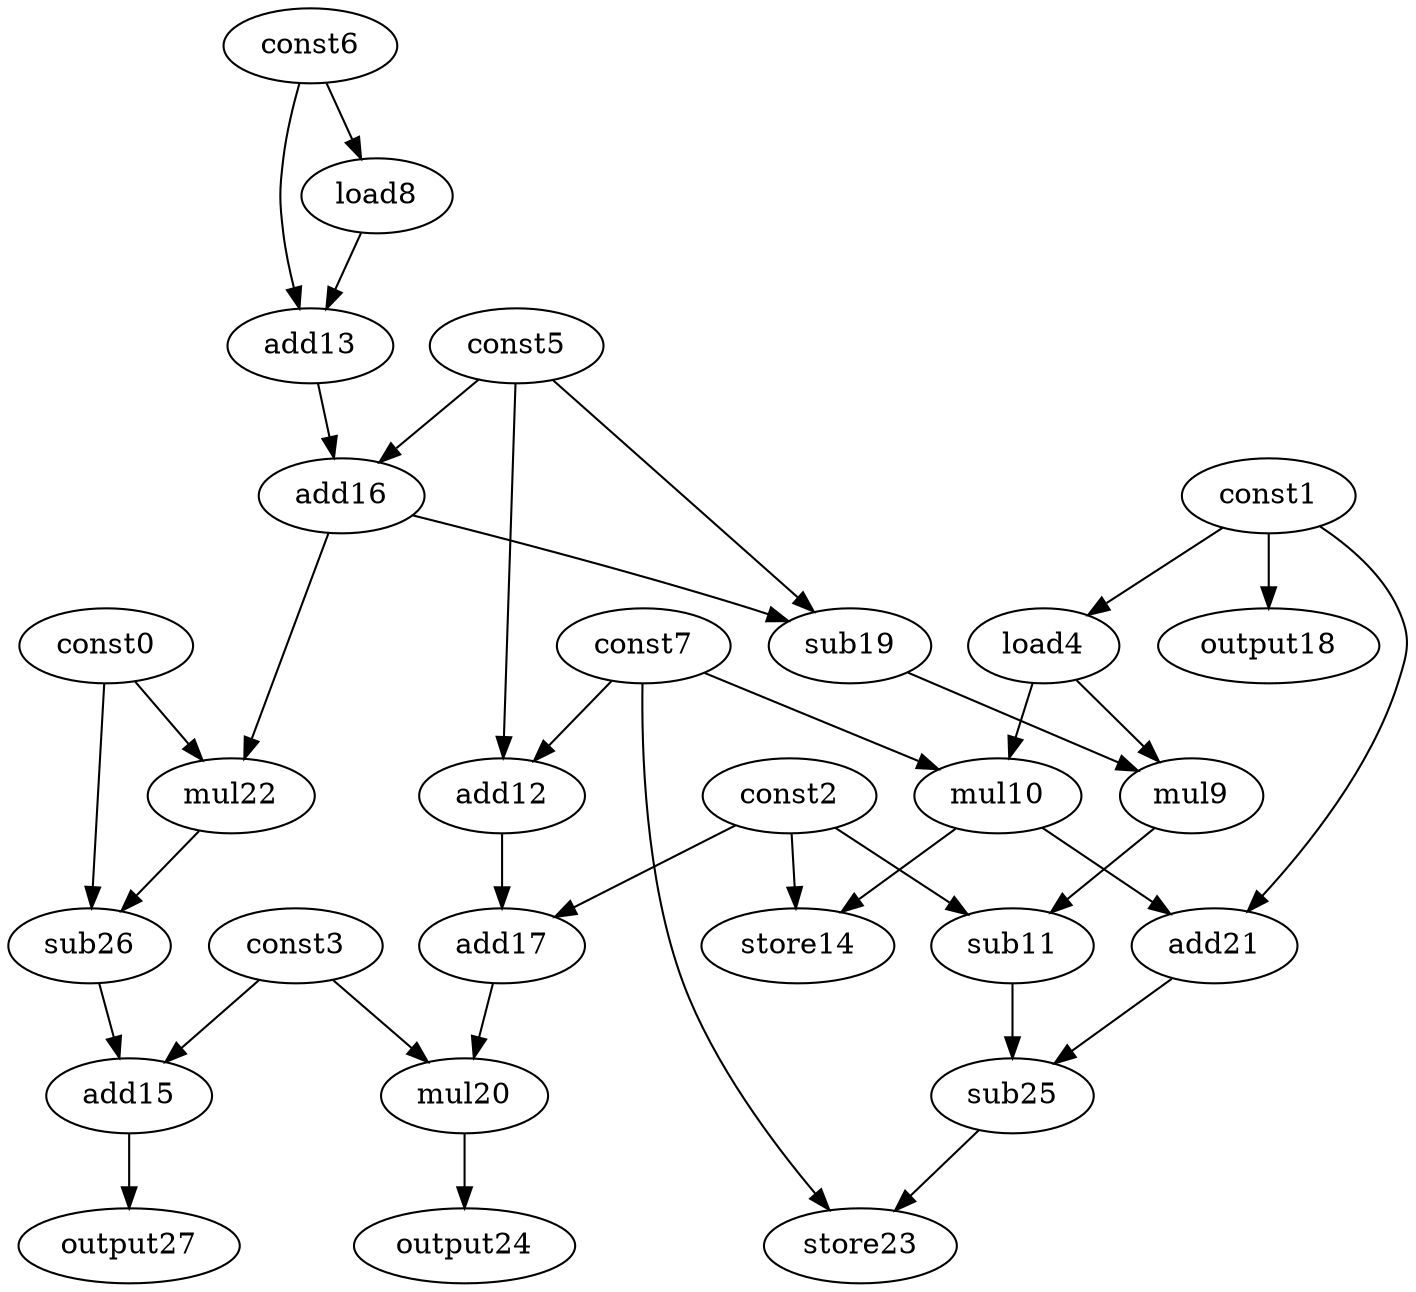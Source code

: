 digraph G { 
const0[opcode=const]; 
const1[opcode=const]; 
const2[opcode=const]; 
const3[opcode=const]; 
load4[opcode=load]; 
const5[opcode=const]; 
const6[opcode=const]; 
const7[opcode=const]; 
load8[opcode=load]; 
mul9[opcode=mul]; 
mul10[opcode=mul]; 
sub11[opcode=sub]; 
add12[opcode=add]; 
add13[opcode=add]; 
store14[opcode=store]; 
add15[opcode=add]; 
add16[opcode=add]; 
add17[opcode=add]; 
output18[opcode=output]; 
sub19[opcode=sub]; 
mul20[opcode=mul]; 
add21[opcode=add]; 
mul22[opcode=mul]; 
store23[opcode=store]; 
output24[opcode=output]; 
sub25[opcode=sub]; 
sub26[opcode=sub]; 
output27[opcode=output]; 
const1->load4[operand=0];
const6->load8[operand=0];
const5->add12[operand=0];
const7->add12[operand=1];
const1->output18[operand=0];
load4->mul10[operand=0];
const7->mul10[operand=1];
load8->add13[operand=0];
const6->add13[operand=1];
const2->add17[operand=0];
add12->add17[operand=1];
const2->store14[operand=0];
mul10->store14[operand=1];
const5->add16[operand=0];
add13->add16[operand=1];
add17->mul20[operand=0];
const3->mul20[operand=1];
const1->add21[operand=0];
mul10->add21[operand=1];
add16->sub19[operand=0];
const5->sub19[operand=1];
add16->mul22[operand=0];
const0->mul22[operand=1];
mul20->output24[operand=0];
sub19->mul9[operand=0];
load4->mul9[operand=1];
const0->sub26[operand=0];
mul22->sub26[operand=1];
mul9->sub11[operand=0];
const2->sub11[operand=1];
sub26->add15[operand=0];
const3->add15[operand=1];
sub11->sub25[operand=0];
add21->sub25[operand=1];
add15->output27[operand=0];
sub25->store23[operand=0];
const7->store23[operand=1];
}
